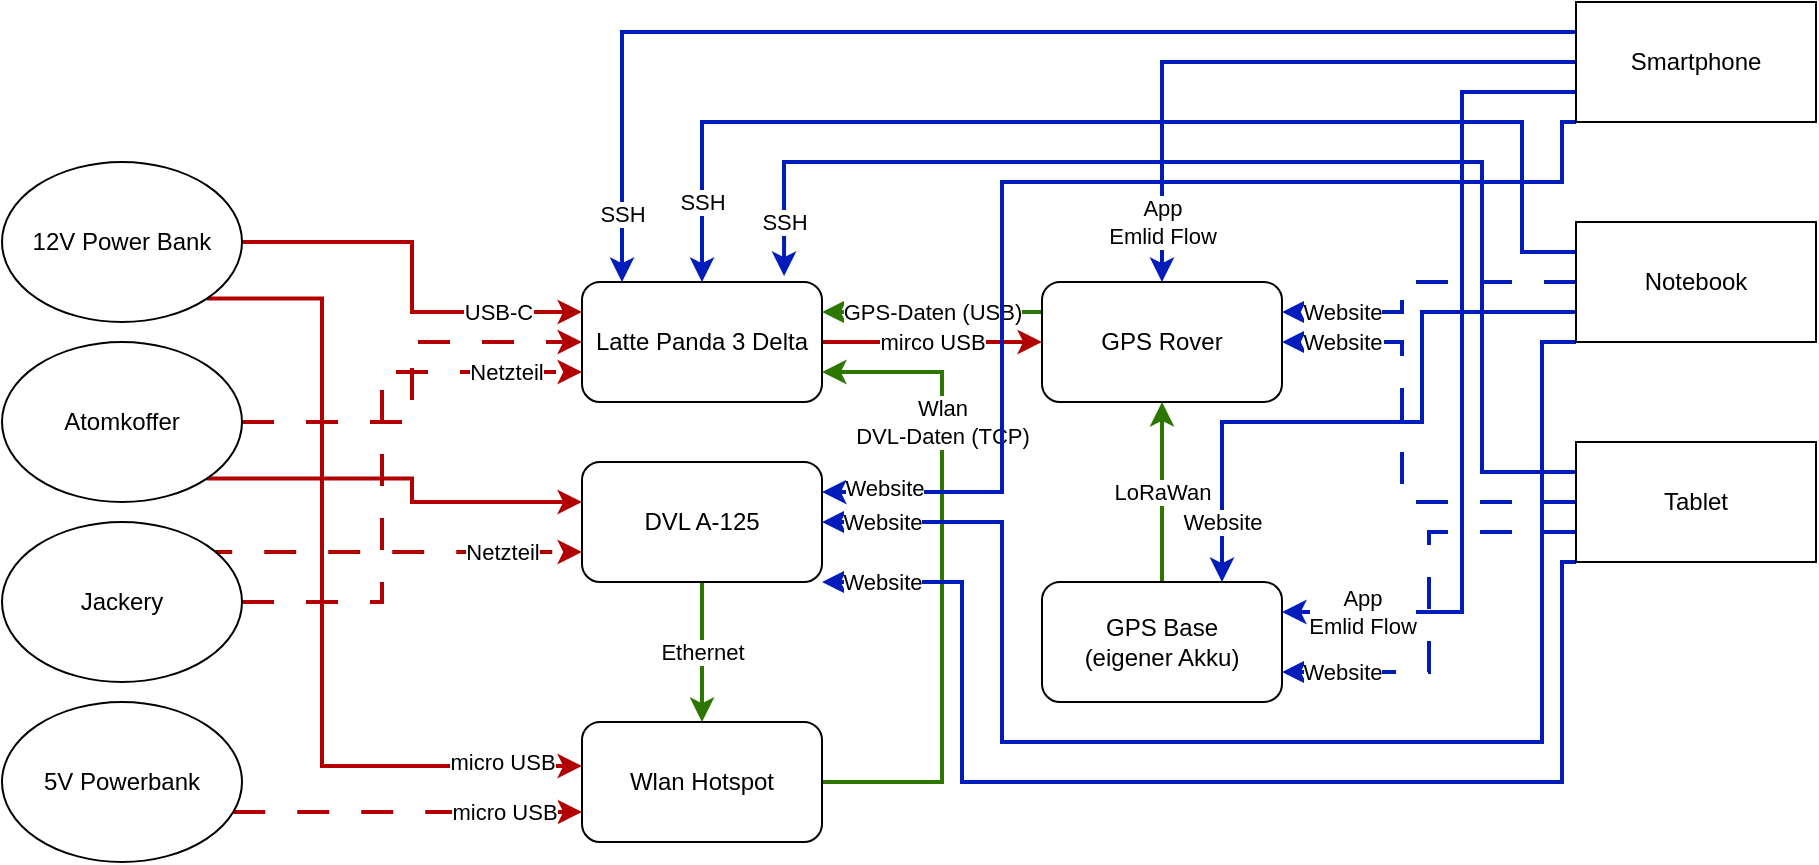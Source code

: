 <mxfile version="21.1.2" type="github">
  <diagram name="Seite-1" id="S7ic_viA34N0-PSOyfeo">
    <mxGraphModel dx="794" dy="422" grid="1" gridSize="10" guides="1" tooltips="1" connect="1" arrows="1" fold="1" page="1" pageScale="1" pageWidth="827" pageHeight="1169" math="0" shadow="0">
      <root>
        <mxCell id="0" />
        <mxCell id="1" parent="0" />
        <mxCell id="IYadKl1wxUxmcgqsevwP-12" value="mirco USB" style="edgeStyle=orthogonalEdgeStyle;rounded=0;orthogonalLoop=1;jettySize=auto;html=1;entryX=0;entryY=0.5;entryDx=0;entryDy=0;fillColor=#e51400;strokeColor=#B20000;strokeWidth=2;" edge="1" parent="1" source="IYadKl1wxUxmcgqsevwP-1" target="IYadKl1wxUxmcgqsevwP-3">
          <mxGeometry relative="1" as="geometry" />
        </mxCell>
        <mxCell id="IYadKl1wxUxmcgqsevwP-1" value="Latte Panda 3 Delta" style="rounded=1;whiteSpace=wrap;html=1;" vertex="1" parent="1">
          <mxGeometry x="330" y="180" width="120" height="60" as="geometry" />
        </mxCell>
        <mxCell id="IYadKl1wxUxmcgqsevwP-18" value="Ethernet" style="edgeStyle=orthogonalEdgeStyle;rounded=0;orthogonalLoop=1;jettySize=auto;html=1;fillColor=#60a917;strokeColor=#2D7600;strokeWidth=2;" edge="1" parent="1" source="IYadKl1wxUxmcgqsevwP-2" target="IYadKl1wxUxmcgqsevwP-4">
          <mxGeometry relative="1" as="geometry" />
        </mxCell>
        <mxCell id="IYadKl1wxUxmcgqsevwP-2" value="DVL A-125" style="rounded=1;whiteSpace=wrap;html=1;" vertex="1" parent="1">
          <mxGeometry x="330" y="270" width="120" height="60" as="geometry" />
        </mxCell>
        <mxCell id="IYadKl1wxUxmcgqsevwP-20" value="GPS-Daten (USB)" style="edgeStyle=orthogonalEdgeStyle;rounded=0;orthogonalLoop=1;jettySize=auto;html=1;exitX=0;exitY=0.25;exitDx=0;exitDy=0;entryX=1;entryY=0.25;entryDx=0;entryDy=0;fillColor=#60a917;strokeColor=#2D7600;strokeWidth=2;" edge="1" parent="1" source="IYadKl1wxUxmcgqsevwP-3" target="IYadKl1wxUxmcgqsevwP-1">
          <mxGeometry relative="1" as="geometry" />
        </mxCell>
        <mxCell id="IYadKl1wxUxmcgqsevwP-3" value="GPS Rover" style="rounded=1;whiteSpace=wrap;html=1;" vertex="1" parent="1">
          <mxGeometry x="560" y="180" width="120" height="60" as="geometry" />
        </mxCell>
        <mxCell id="IYadKl1wxUxmcgqsevwP-19" value="&lt;div&gt;Wlan&lt;/div&gt;DVL-Daten (TCP)" style="edgeStyle=orthogonalEdgeStyle;rounded=0;orthogonalLoop=1;jettySize=auto;html=1;entryX=1;entryY=0.75;entryDx=0;entryDy=0;fillColor=#60a917;strokeColor=#2D7600;strokeWidth=2;" edge="1" parent="1" source="IYadKl1wxUxmcgqsevwP-4" target="IYadKl1wxUxmcgqsevwP-1">
          <mxGeometry x="0.477" relative="1" as="geometry">
            <Array as="points">
              <mxPoint x="510" y="430" />
              <mxPoint x="510" y="225" />
            </Array>
            <mxPoint as="offset" />
          </mxGeometry>
        </mxCell>
        <mxCell id="IYadKl1wxUxmcgqsevwP-4" value="Wlan Hotspot" style="rounded=1;whiteSpace=wrap;html=1;" vertex="1" parent="1">
          <mxGeometry x="330" y="400" width="120" height="60" as="geometry" />
        </mxCell>
        <mxCell id="IYadKl1wxUxmcgqsevwP-8" value="USB-C" style="edgeStyle=orthogonalEdgeStyle;rounded=0;orthogonalLoop=1;jettySize=auto;html=1;entryX=0;entryY=0.25;entryDx=0;entryDy=0;fillColor=#e51400;strokeColor=#B20000;strokeWidth=2;" edge="1" parent="1" source="IYadKl1wxUxmcgqsevwP-5" target="IYadKl1wxUxmcgqsevwP-1">
          <mxGeometry x="0.586" relative="1" as="geometry">
            <mxPoint as="offset" />
          </mxGeometry>
        </mxCell>
        <mxCell id="IYadKl1wxUxmcgqsevwP-16" value="&lt;div&gt;micro USB&lt;/div&gt;" style="edgeStyle=orthogonalEdgeStyle;rounded=0;orthogonalLoop=1;jettySize=auto;html=1;exitX=1;exitY=1;exitDx=0;exitDy=0;entryX=0;entryY=0.367;entryDx=0;entryDy=0;entryPerimeter=0;fillColor=#e51400;strokeColor=#B20000;strokeWidth=2;" edge="1" parent="1" source="IYadKl1wxUxmcgqsevwP-5" target="IYadKl1wxUxmcgqsevwP-4">
          <mxGeometry x="0.81" y="2" relative="1" as="geometry">
            <Array as="points">
              <mxPoint x="200" y="188" />
              <mxPoint x="200" y="422" />
            </Array>
            <mxPoint as="offset" />
          </mxGeometry>
        </mxCell>
        <mxCell id="IYadKl1wxUxmcgqsevwP-5" value="12V Power Bank" style="ellipse;whiteSpace=wrap;html=1;" vertex="1" parent="1">
          <mxGeometry x="40" y="120" width="120" height="80" as="geometry" />
        </mxCell>
        <mxCell id="IYadKl1wxUxmcgqsevwP-10" value="Netzteil" style="edgeStyle=orthogonalEdgeStyle;rounded=0;orthogonalLoop=1;jettySize=auto;html=1;entryX=0;entryY=0.75;entryDx=0;entryDy=0;dashed=1;dashPattern=8 8;fillColor=#e51400;strokeColor=#B20000;strokeWidth=2;" edge="1" parent="1" source="IYadKl1wxUxmcgqsevwP-6" target="IYadKl1wxUxmcgqsevwP-1">
          <mxGeometry x="0.733" relative="1" as="geometry">
            <Array as="points">
              <mxPoint x="230" y="340" />
              <mxPoint x="230" y="225" />
            </Array>
            <mxPoint as="offset" />
          </mxGeometry>
        </mxCell>
        <mxCell id="IYadKl1wxUxmcgqsevwP-15" value="&lt;div&gt;Netzteil&lt;/div&gt;" style="edgeStyle=orthogonalEdgeStyle;rounded=0;orthogonalLoop=1;jettySize=auto;html=1;exitX=1;exitY=0;exitDx=0;exitDy=0;entryX=0;entryY=0.75;entryDx=0;entryDy=0;dashed=1;dashPattern=8 8;fillColor=#e51400;strokeColor=#B20000;strokeWidth=2;" edge="1" parent="1" source="IYadKl1wxUxmcgqsevwP-6" target="IYadKl1wxUxmcgqsevwP-2">
          <mxGeometry x="0.581" relative="1" as="geometry">
            <Array as="points">
              <mxPoint x="142" y="315" />
            </Array>
            <mxPoint as="offset" />
          </mxGeometry>
        </mxCell>
        <mxCell id="IYadKl1wxUxmcgqsevwP-6" value="Jackery" style="ellipse;whiteSpace=wrap;html=1;" vertex="1" parent="1">
          <mxGeometry x="40" y="300" width="120" height="80" as="geometry" />
        </mxCell>
        <mxCell id="IYadKl1wxUxmcgqsevwP-9" style="edgeStyle=orthogonalEdgeStyle;rounded=0;orthogonalLoop=1;jettySize=auto;html=1;entryX=0;entryY=0.5;entryDx=0;entryDy=0;dashed=1;dashPattern=8 8;fillColor=#e51400;strokeColor=#B20000;strokeWidth=2;" edge="1" parent="1" source="IYadKl1wxUxmcgqsevwP-7" target="IYadKl1wxUxmcgqsevwP-1">
          <mxGeometry relative="1" as="geometry" />
        </mxCell>
        <mxCell id="IYadKl1wxUxmcgqsevwP-13" style="edgeStyle=orthogonalEdgeStyle;rounded=0;orthogonalLoop=1;jettySize=auto;html=1;exitX=1;exitY=1;exitDx=0;exitDy=0;fillColor=#e51400;strokeColor=#B20000;strokeWidth=2;" edge="1" parent="1" source="IYadKl1wxUxmcgqsevwP-7">
          <mxGeometry relative="1" as="geometry">
            <mxPoint x="330" y="290" as="targetPoint" />
            <Array as="points">
              <mxPoint x="245" y="278" />
              <mxPoint x="245" y="290" />
              <mxPoint x="330" y="290" />
            </Array>
          </mxGeometry>
        </mxCell>
        <mxCell id="IYadKl1wxUxmcgqsevwP-7" value="Atomkoffer" style="ellipse;whiteSpace=wrap;html=1;" vertex="1" parent="1">
          <mxGeometry x="40" y="210" width="120" height="80" as="geometry" />
        </mxCell>
        <mxCell id="IYadKl1wxUxmcgqsevwP-17" value="micro USB" style="edgeStyle=orthogonalEdgeStyle;rounded=0;orthogonalLoop=1;jettySize=auto;html=1;dashed=1;dashPattern=8 8;entryX=0;entryY=0.75;entryDx=0;entryDy=0;fillColor=#e51400;strokeColor=#B20000;strokeWidth=2;" edge="1" parent="1" source="IYadKl1wxUxmcgqsevwP-11" target="IYadKl1wxUxmcgqsevwP-4">
          <mxGeometry x="0.55" relative="1" as="geometry">
            <Array as="points">
              <mxPoint x="200" y="445" />
              <mxPoint x="200" y="445" />
            </Array>
            <mxPoint as="offset" />
          </mxGeometry>
        </mxCell>
        <mxCell id="IYadKl1wxUxmcgqsevwP-11" value="5V Powerbank" style="ellipse;whiteSpace=wrap;html=1;" vertex="1" parent="1">
          <mxGeometry x="40" y="390" width="120" height="80" as="geometry" />
        </mxCell>
        <mxCell id="IYadKl1wxUxmcgqsevwP-22" value="&lt;div&gt;LoRaWan&lt;/div&gt;" style="edgeStyle=orthogonalEdgeStyle;rounded=0;orthogonalLoop=1;jettySize=auto;html=1;entryX=0.5;entryY=1;entryDx=0;entryDy=0;fillColor=#60a917;strokeColor=#2D7600;strokeWidth=2;" edge="1" parent="1" source="IYadKl1wxUxmcgqsevwP-21" target="IYadKl1wxUxmcgqsevwP-3">
          <mxGeometry relative="1" as="geometry" />
        </mxCell>
        <mxCell id="IYadKl1wxUxmcgqsevwP-21" value="&lt;div&gt;GPS Base&lt;/div&gt;(eigener Akku)" style="rounded=1;whiteSpace=wrap;html=1;" vertex="1" parent="1">
          <mxGeometry x="560" y="330" width="120" height="60" as="geometry" />
        </mxCell>
        <mxCell id="IYadKl1wxUxmcgqsevwP-26" value="SSH" style="edgeStyle=orthogonalEdgeStyle;rounded=0;orthogonalLoop=1;jettySize=auto;html=1;fillColor=#0050ef;strokeColor=#001DBC;strokeWidth=2;exitX=0;exitY=0.25;exitDx=0;exitDy=0;" edge="1" parent="1" source="IYadKl1wxUxmcgqsevwP-23">
          <mxGeometry x="0.885" relative="1" as="geometry">
            <mxPoint x="350" y="180" as="targetPoint" />
            <Array as="points">
              <mxPoint x="350" y="55" />
            </Array>
            <mxPoint as="offset" />
          </mxGeometry>
        </mxCell>
        <mxCell id="IYadKl1wxUxmcgqsevwP-27" value="&lt;div&gt;App&lt;/div&gt;&lt;div&gt;Emlid Flow&lt;br&gt;&lt;/div&gt;" style="edgeStyle=orthogonalEdgeStyle;rounded=0;orthogonalLoop=1;jettySize=auto;html=1;entryX=0.5;entryY=0;entryDx=0;entryDy=0;fillColor=#0050ef;strokeColor=#001DBC;strokeWidth=2;" edge="1" parent="1" source="IYadKl1wxUxmcgqsevwP-23" target="IYadKl1wxUxmcgqsevwP-3">
          <mxGeometry x="0.811" relative="1" as="geometry">
            <Array as="points">
              <mxPoint x="620" y="70" />
            </Array>
            <mxPoint as="offset" />
          </mxGeometry>
        </mxCell>
        <mxCell id="IYadKl1wxUxmcgqsevwP-28" value="&lt;div&gt;App&lt;/div&gt;&lt;div&gt;Emlid Flow&lt;br&gt;&lt;/div&gt;" style="edgeStyle=orthogonalEdgeStyle;rounded=0;orthogonalLoop=1;jettySize=auto;html=1;exitX=0;exitY=0.75;exitDx=0;exitDy=0;entryX=1;entryY=0.25;entryDx=0;entryDy=0;fillColor=#0050ef;strokeColor=#001DBC;strokeWidth=2;" edge="1" parent="1" source="IYadKl1wxUxmcgqsevwP-23" target="IYadKl1wxUxmcgqsevwP-21">
          <mxGeometry x="0.803" relative="1" as="geometry">
            <mxPoint x="750" y="360" as="targetPoint" />
            <Array as="points">
              <mxPoint x="770" y="85" />
              <mxPoint x="770" y="345" />
            </Array>
            <mxPoint as="offset" />
          </mxGeometry>
        </mxCell>
        <mxCell id="IYadKl1wxUxmcgqsevwP-35" value="Website" style="edgeStyle=orthogonalEdgeStyle;rounded=0;orthogonalLoop=1;jettySize=auto;html=1;exitX=0;exitY=1;exitDx=0;exitDy=0;entryX=1;entryY=0.25;entryDx=0;entryDy=0;fillColor=#0050ef;strokeColor=#001DBC;strokeWidth=2;" edge="1" parent="1" source="IYadKl1wxUxmcgqsevwP-23" target="IYadKl1wxUxmcgqsevwP-2">
          <mxGeometry x="0.891" y="-2" relative="1" as="geometry">
            <mxPoint x="520" y="300" as="targetPoint" />
            <Array as="points">
              <mxPoint x="820" y="100" />
              <mxPoint x="820" y="130" />
              <mxPoint x="540" y="130" />
              <mxPoint x="540" y="285" />
            </Array>
            <mxPoint as="offset" />
          </mxGeometry>
        </mxCell>
        <mxCell id="IYadKl1wxUxmcgqsevwP-23" value="Smartphone" style="rounded=0;whiteSpace=wrap;html=1;" vertex="1" parent="1">
          <mxGeometry x="827" y="40" width="120" height="60" as="geometry" />
        </mxCell>
        <mxCell id="IYadKl1wxUxmcgqsevwP-29" value="SSH" style="edgeStyle=orthogonalEdgeStyle;rounded=0;orthogonalLoop=1;jettySize=auto;html=1;exitX=0;exitY=0.25;exitDx=0;exitDy=0;entryX=0.5;entryY=0;entryDx=0;entryDy=0;fillColor=#0050ef;strokeColor=#001DBC;strokeWidth=2;" edge="1" parent="1" source="IYadKl1wxUxmcgqsevwP-24" target="IYadKl1wxUxmcgqsevwP-1">
          <mxGeometry x="0.863" relative="1" as="geometry">
            <Array as="points">
              <mxPoint x="800" y="165" />
              <mxPoint x="800" y="100" />
              <mxPoint x="390" y="100" />
            </Array>
            <mxPoint as="offset" />
          </mxGeometry>
        </mxCell>
        <mxCell id="IYadKl1wxUxmcgqsevwP-31" value="Website" style="edgeStyle=orthogonalEdgeStyle;rounded=0;orthogonalLoop=1;jettySize=auto;html=1;exitX=0;exitY=0.5;exitDx=0;exitDy=0;entryX=1;entryY=0.25;entryDx=0;entryDy=0;fillColor=#0050ef;strokeColor=#001DBC;strokeWidth=2;dashed=1;dashPattern=8 8;" edge="1" parent="1" source="IYadKl1wxUxmcgqsevwP-24" target="IYadKl1wxUxmcgqsevwP-3">
          <mxGeometry x="0.63" relative="1" as="geometry">
            <Array as="points">
              <mxPoint x="740" y="180" />
              <mxPoint x="740" y="195" />
            </Array>
            <mxPoint as="offset" />
          </mxGeometry>
        </mxCell>
        <mxCell id="IYadKl1wxUxmcgqsevwP-32" value="Website" style="edgeStyle=orthogonalEdgeStyle;rounded=0;orthogonalLoop=1;jettySize=auto;html=1;exitX=0;exitY=0.75;exitDx=0;exitDy=0;entryX=0.75;entryY=0;entryDx=0;entryDy=0;fillColor=#0050ef;strokeColor=#001DBC;strokeWidth=2;" edge="1" parent="1" source="IYadKl1wxUxmcgqsevwP-24" target="IYadKl1wxUxmcgqsevwP-21">
          <mxGeometry x="0.808" relative="1" as="geometry">
            <Array as="points">
              <mxPoint x="750" y="195" />
              <mxPoint x="750" y="250" />
              <mxPoint x="650" y="250" />
            </Array>
            <mxPoint as="offset" />
          </mxGeometry>
        </mxCell>
        <mxCell id="IYadKl1wxUxmcgqsevwP-37" value="Website" style="edgeStyle=orthogonalEdgeStyle;rounded=0;orthogonalLoop=1;jettySize=auto;html=1;exitX=0;exitY=1;exitDx=0;exitDy=0;entryX=1;entryY=0.5;entryDx=0;entryDy=0;fillColor=#0050ef;strokeColor=#001DBC;strokeWidth=2;" edge="1" parent="1" source="IYadKl1wxUxmcgqsevwP-24" target="IYadKl1wxUxmcgqsevwP-2">
          <mxGeometry x="0.913" relative="1" as="geometry">
            <Array as="points">
              <mxPoint x="810" y="210" />
              <mxPoint x="810" y="410" />
              <mxPoint x="540" y="410" />
              <mxPoint x="540" y="300" />
            </Array>
            <mxPoint as="offset" />
          </mxGeometry>
        </mxCell>
        <mxCell id="IYadKl1wxUxmcgqsevwP-24" value="Notebook" style="rounded=0;whiteSpace=wrap;html=1;" vertex="1" parent="1">
          <mxGeometry x="827" y="150" width="120" height="60" as="geometry" />
        </mxCell>
        <mxCell id="IYadKl1wxUxmcgqsevwP-30" value="&lt;div&gt;SSH&lt;/div&gt;" style="edgeStyle=orthogonalEdgeStyle;rounded=0;orthogonalLoop=1;jettySize=auto;html=1;exitX=0;exitY=0.25;exitDx=0;exitDy=0;entryX=0.842;entryY=-0.05;entryDx=0;entryDy=0;entryPerimeter=0;fillColor=#0050ef;strokeColor=#001DBC;strokeWidth=2;" edge="1" parent="1" source="IYadKl1wxUxmcgqsevwP-25" target="IYadKl1wxUxmcgqsevwP-1">
          <mxGeometry x="0.911" relative="1" as="geometry">
            <Array as="points">
              <mxPoint x="780" y="275" />
              <mxPoint x="780" y="120" />
              <mxPoint x="431" y="120" />
            </Array>
            <mxPoint as="offset" />
          </mxGeometry>
        </mxCell>
        <mxCell id="IYadKl1wxUxmcgqsevwP-33" value="Website" style="edgeStyle=orthogonalEdgeStyle;rounded=0;orthogonalLoop=1;jettySize=auto;html=1;exitX=0;exitY=0.5;exitDx=0;exitDy=0;entryX=1;entryY=0.5;entryDx=0;entryDy=0;fillColor=#0050ef;strokeColor=#001DBC;strokeWidth=2;dashed=1;dashPattern=8 8;" edge="1" parent="1" source="IYadKl1wxUxmcgqsevwP-25" target="IYadKl1wxUxmcgqsevwP-3">
          <mxGeometry x="0.736" relative="1" as="geometry">
            <Array as="points">
              <mxPoint x="740" y="290" />
              <mxPoint x="740" y="210" />
            </Array>
            <mxPoint as="offset" />
          </mxGeometry>
        </mxCell>
        <mxCell id="IYadKl1wxUxmcgqsevwP-34" value="Website" style="edgeStyle=orthogonalEdgeStyle;rounded=0;orthogonalLoop=1;jettySize=auto;html=1;exitX=0;exitY=0.75;exitDx=0;exitDy=0;entryX=1;entryY=0.75;entryDx=0;entryDy=0;strokeWidth=2;fillColor=#0050ef;strokeColor=#001DBC;dashed=1;dashPattern=8 8;" edge="1" parent="1" source="IYadKl1wxUxmcgqsevwP-25" target="IYadKl1wxUxmcgqsevwP-21">
          <mxGeometry x="0.724" relative="1" as="geometry">
            <mxPoint as="offset" />
          </mxGeometry>
        </mxCell>
        <mxCell id="IYadKl1wxUxmcgqsevwP-36" value="Website" style="edgeStyle=orthogonalEdgeStyle;rounded=0;orthogonalLoop=1;jettySize=auto;html=1;exitX=0;exitY=1;exitDx=0;exitDy=0;fillColor=#0050ef;strokeColor=#001DBC;strokeWidth=2;" edge="1" parent="1" source="IYadKl1wxUxmcgqsevwP-25">
          <mxGeometry x="0.897" relative="1" as="geometry">
            <mxPoint x="450" y="330" as="targetPoint" />
            <Array as="points">
              <mxPoint x="820" y="320" />
              <mxPoint x="820" y="430" />
              <mxPoint x="520" y="430" />
              <mxPoint x="520" y="330" />
            </Array>
            <mxPoint as="offset" />
          </mxGeometry>
        </mxCell>
        <mxCell id="IYadKl1wxUxmcgqsevwP-25" value="Tablet" style="rounded=0;whiteSpace=wrap;html=1;" vertex="1" parent="1">
          <mxGeometry x="827" y="260" width="120" height="60" as="geometry" />
        </mxCell>
      </root>
    </mxGraphModel>
  </diagram>
</mxfile>
